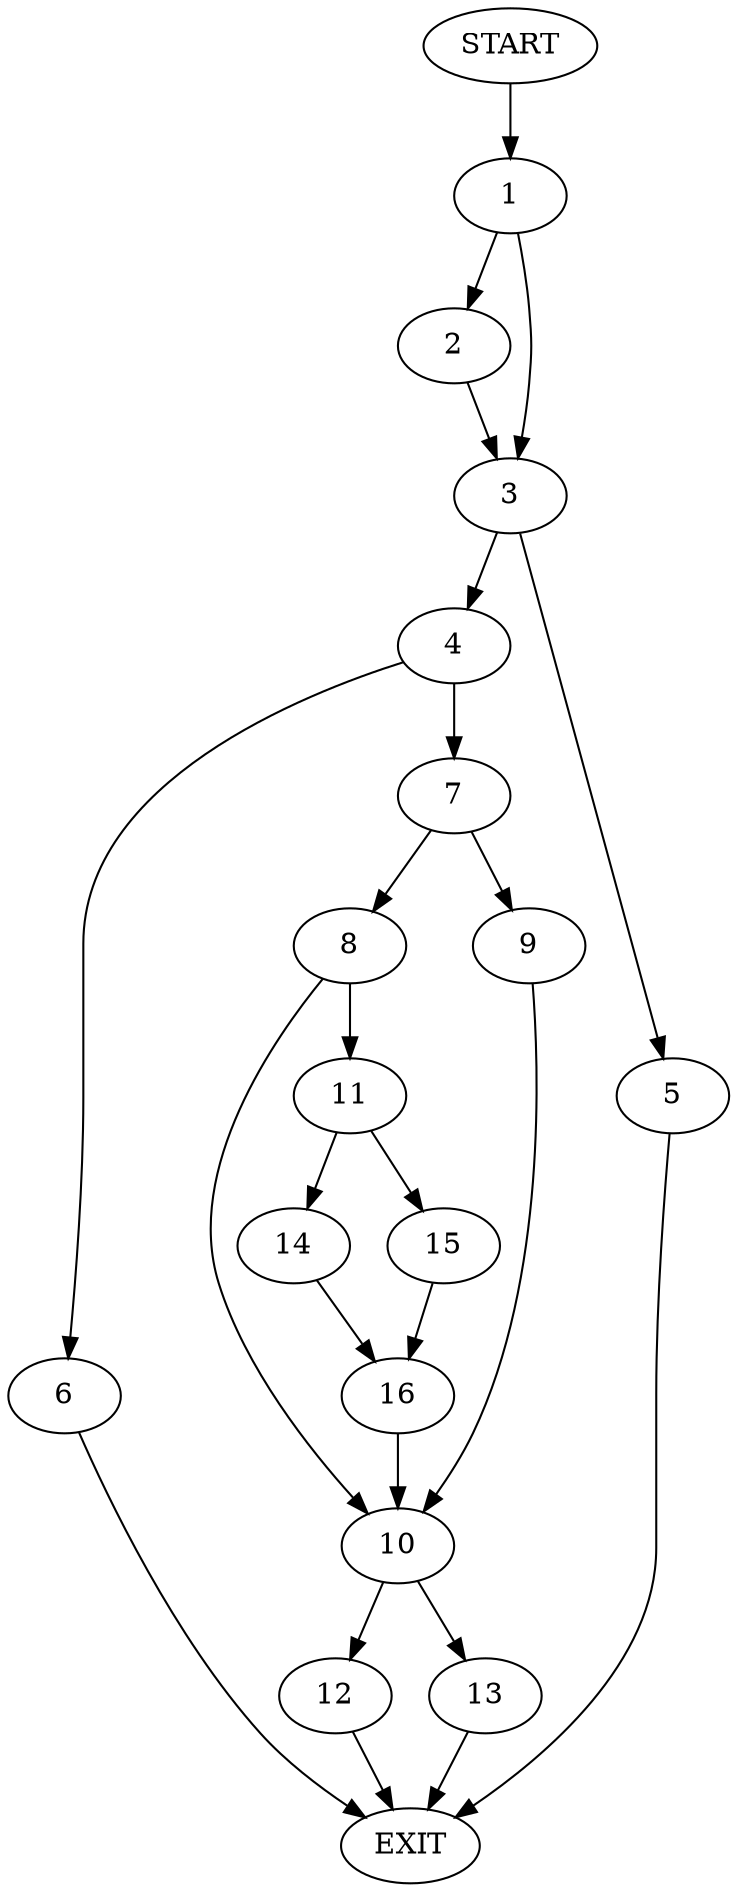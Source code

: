 digraph {
0 [label="START"]
17 [label="EXIT"]
0 -> 1
1 -> 2
1 -> 3
3 -> 4
3 -> 5
2 -> 3
5 -> 17
4 -> 6
4 -> 7
6 -> 17
7 -> 8
7 -> 9
9 -> 10
8 -> 11
8 -> 10
10 -> 12
10 -> 13
11 -> 14
11 -> 15
14 -> 16
15 -> 16
16 -> 10
13 -> 17
12 -> 17
}
